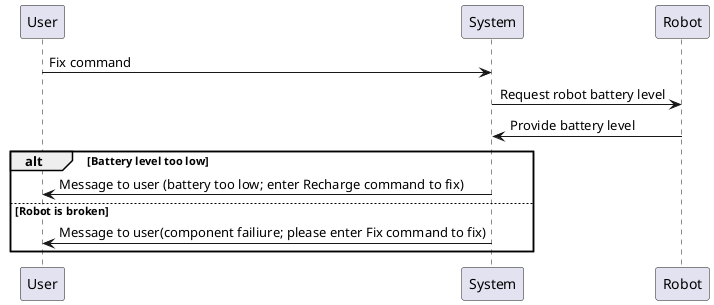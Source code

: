 @startuml
User -> System : Fix command
System -> Robot : Request robot battery level
Robot -> System : Provide battery level
alt Battery level too low 
    System -> User : Message to user (battery too low; enter Recharge command to fix)
else Robot is broken
    System -> User: Message to user(component failiure; please enter Fix command to fix)
end

@enduml